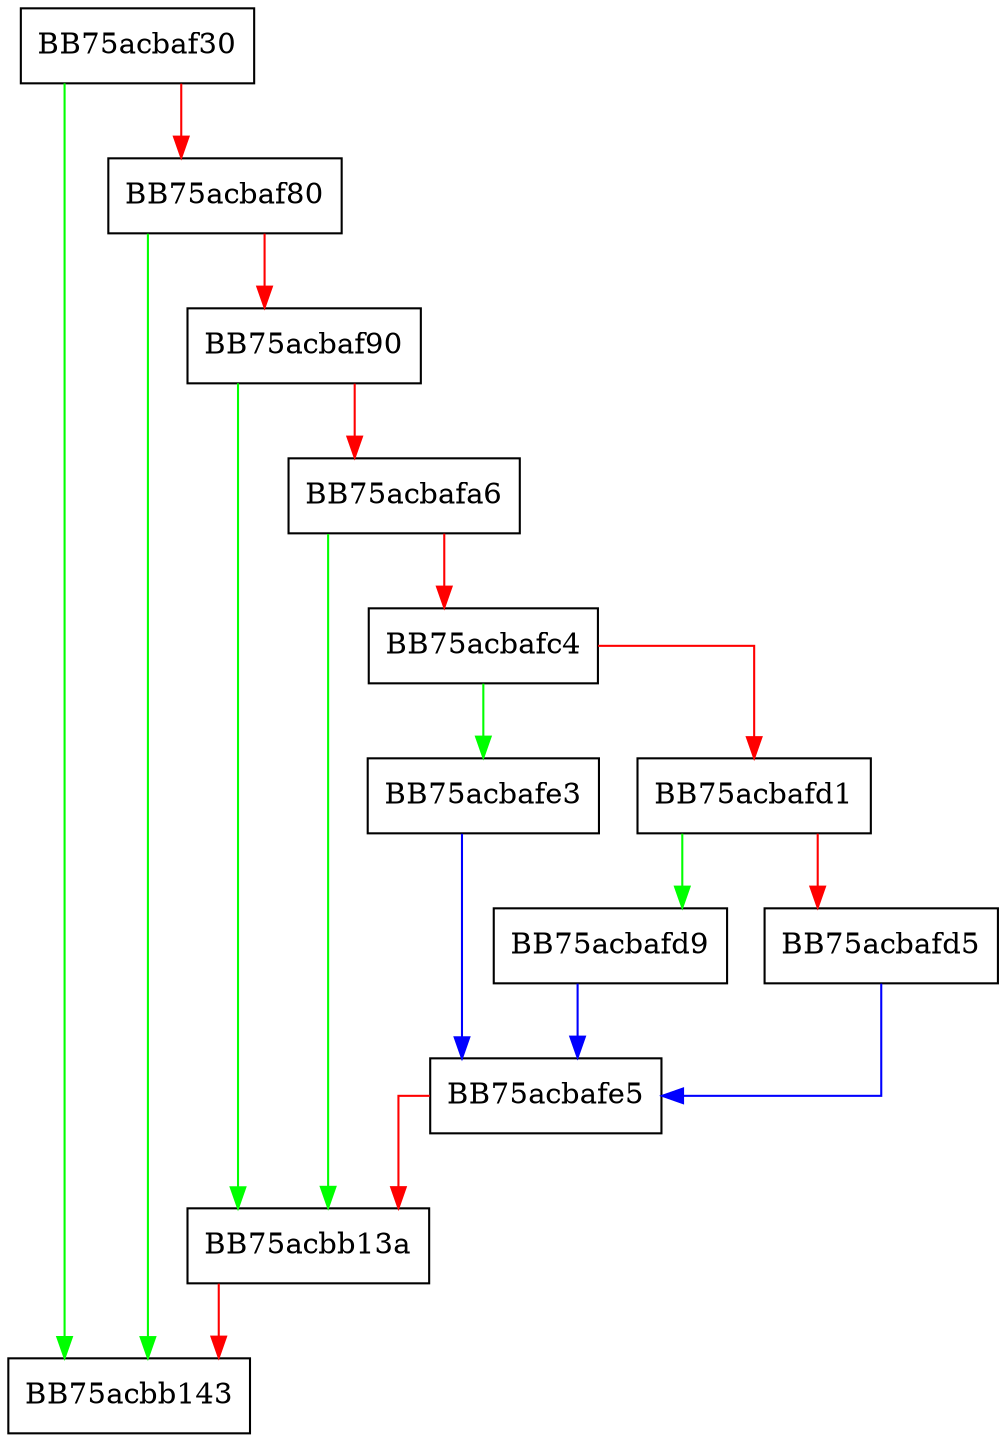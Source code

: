 digraph Scan {
  node [shape="box"];
  graph [splines=ortho];
  BB75acbaf30 -> BB75acbb143 [color="green"];
  BB75acbaf30 -> BB75acbaf80 [color="red"];
  BB75acbaf80 -> BB75acbb143 [color="green"];
  BB75acbaf80 -> BB75acbaf90 [color="red"];
  BB75acbaf90 -> BB75acbb13a [color="green"];
  BB75acbaf90 -> BB75acbafa6 [color="red"];
  BB75acbafa6 -> BB75acbb13a [color="green"];
  BB75acbafa6 -> BB75acbafc4 [color="red"];
  BB75acbafc4 -> BB75acbafe3 [color="green"];
  BB75acbafc4 -> BB75acbafd1 [color="red"];
  BB75acbafd1 -> BB75acbafd9 [color="green"];
  BB75acbafd1 -> BB75acbafd5 [color="red"];
  BB75acbafd5 -> BB75acbafe5 [color="blue"];
  BB75acbafd9 -> BB75acbafe5 [color="blue"];
  BB75acbafe3 -> BB75acbafe5 [color="blue"];
  BB75acbafe5 -> BB75acbb13a [color="red"];
  BB75acbb13a -> BB75acbb143 [color="red"];
}